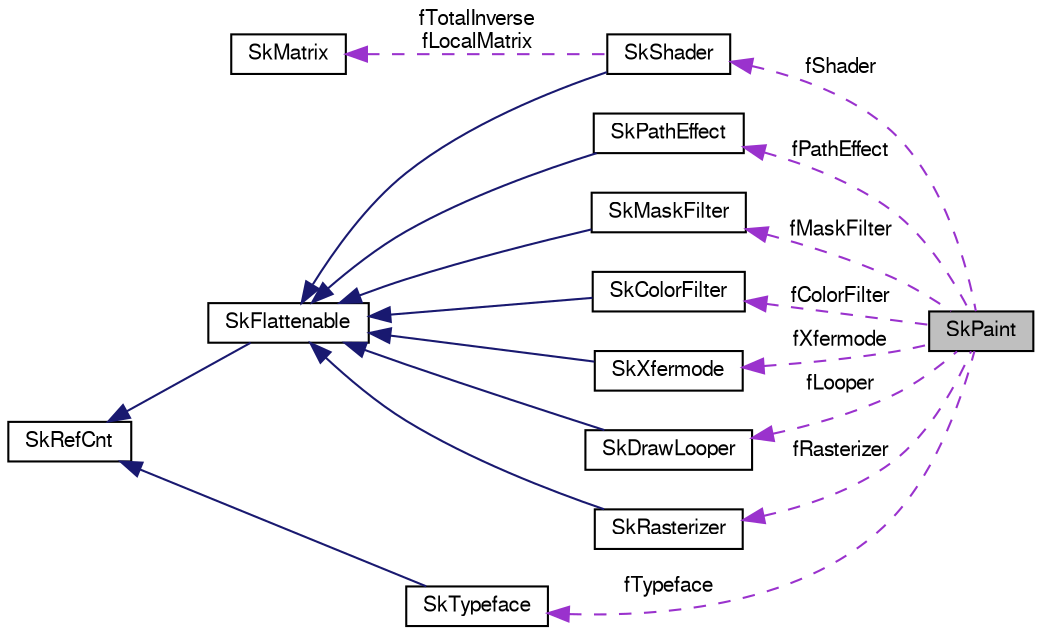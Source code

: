 digraph G
{
  edge [fontname="FreeSans",fontsize="10",labelfontname="FreeSans",labelfontsize="10"];
  node [fontname="FreeSans",fontsize="10",shape=record];
  rankdir=LR;
  Node1 [label="SkPaint",height=0.2,width=0.4,color="black", fillcolor="grey75", style="filled" fontcolor="black"];
  Node2 -> Node1 [dir=back,color="darkorchid3",fontsize="10",style="dashed",label="fPathEffect",fontname="FreeSans"];
  Node2 [label="SkPathEffect",height=0.2,width=0.4,color="black", fillcolor="white", style="filled",URL="$class_sk_path_effect.html"];
  Node3 -> Node2 [dir=back,color="midnightblue",fontsize="10",style="solid",fontname="FreeSans"];
  Node3 [label="SkFlattenable",height=0.2,width=0.4,color="black", fillcolor="white", style="filled",URL="$class_sk_flattenable.html"];
  Node4 -> Node3 [dir=back,color="midnightblue",fontsize="10",style="solid",fontname="FreeSans"];
  Node4 [label="SkRefCnt",height=0.2,width=0.4,color="black", fillcolor="white", style="filled",URL="$class_sk_ref_cnt.html"];
  Node5 -> Node1 [dir=back,color="darkorchid3",fontsize="10",style="dashed",label="fMaskFilter",fontname="FreeSans"];
  Node5 [label="SkMaskFilter",height=0.2,width=0.4,color="black", fillcolor="white", style="filled",URL="$class_sk_mask_filter.html"];
  Node3 -> Node5 [dir=back,color="midnightblue",fontsize="10",style="solid",fontname="FreeSans"];
  Node6 -> Node1 [dir=back,color="darkorchid3",fontsize="10",style="dashed",label="fColorFilter",fontname="FreeSans"];
  Node6 [label="SkColorFilter",height=0.2,width=0.4,color="black", fillcolor="white", style="filled",URL="$class_sk_color_filter.html"];
  Node3 -> Node6 [dir=back,color="midnightblue",fontsize="10",style="solid",fontname="FreeSans"];
  Node7 -> Node1 [dir=back,color="darkorchid3",fontsize="10",style="dashed",label="fShader",fontname="FreeSans"];
  Node7 [label="SkShader",height=0.2,width=0.4,color="black", fillcolor="white", style="filled",URL="$class_sk_shader.html"];
  Node3 -> Node7 [dir=back,color="midnightblue",fontsize="10",style="solid",fontname="FreeSans"];
  Node8 -> Node7 [dir=back,color="darkorchid3",fontsize="10",style="dashed",label="fTotalInverse\nfLocalMatrix",fontname="FreeSans"];
  Node8 [label="SkMatrix",height=0.2,width=0.4,color="black", fillcolor="white", style="filled",URL="$class_sk_matrix.html"];
  Node9 -> Node1 [dir=back,color="darkorchid3",fontsize="10",style="dashed",label="fTypeface",fontname="FreeSans"];
  Node9 [label="SkTypeface",height=0.2,width=0.4,color="black", fillcolor="white", style="filled",URL="$class_sk_typeface.html"];
  Node4 -> Node9 [dir=back,color="midnightblue",fontsize="10",style="solid",fontname="FreeSans"];
  Node10 -> Node1 [dir=back,color="darkorchid3",fontsize="10",style="dashed",label="fXfermode",fontname="FreeSans"];
  Node10 [label="SkXfermode",height=0.2,width=0.4,color="black", fillcolor="white", style="filled",URL="$class_sk_xfermode.html"];
  Node3 -> Node10 [dir=back,color="midnightblue",fontsize="10",style="solid",fontname="FreeSans"];
  Node11 -> Node1 [dir=back,color="darkorchid3",fontsize="10",style="dashed",label="fLooper",fontname="FreeSans"];
  Node11 [label="SkDrawLooper",height=0.2,width=0.4,color="black", fillcolor="white", style="filled",URL="$class_sk_draw_looper.html"];
  Node3 -> Node11 [dir=back,color="midnightblue",fontsize="10",style="solid",fontname="FreeSans"];
  Node12 -> Node1 [dir=back,color="darkorchid3",fontsize="10",style="dashed",label="fRasterizer",fontname="FreeSans"];
  Node12 [label="SkRasterizer",height=0.2,width=0.4,color="black", fillcolor="white", style="filled",URL="$class_sk_rasterizer.html"];
  Node3 -> Node12 [dir=back,color="midnightblue",fontsize="10",style="solid",fontname="FreeSans"];
}
